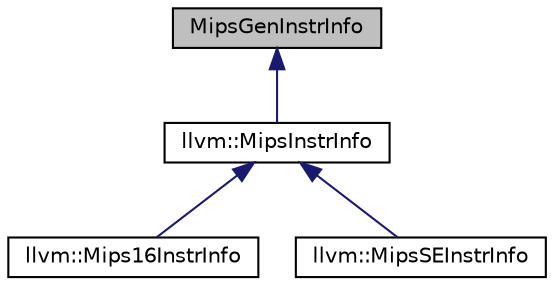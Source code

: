 digraph "MipsGenInstrInfo"
{
 // LATEX_PDF_SIZE
  bgcolor="transparent";
  edge [fontname="Helvetica",fontsize="10",labelfontname="Helvetica",labelfontsize="10"];
  node [fontname="Helvetica",fontsize="10",shape="box"];
  Node1 [label="MipsGenInstrInfo",height=0.2,width=0.4,color="black", fillcolor="grey75", style="filled", fontcolor="black",tooltip=" "];
  Node1 -> Node2 [dir="back",color="midnightblue",fontsize="10",style="solid",fontname="Helvetica"];
  Node2 [label="llvm::MipsInstrInfo",height=0.2,width=0.4,color="black",URL="$classllvm_1_1MipsInstrInfo.html",tooltip=" "];
  Node2 -> Node3 [dir="back",color="midnightblue",fontsize="10",style="solid",fontname="Helvetica"];
  Node3 [label="llvm::Mips16InstrInfo",height=0.2,width=0.4,color="black",URL="$classllvm_1_1Mips16InstrInfo.html",tooltip=" "];
  Node2 -> Node4 [dir="back",color="midnightblue",fontsize="10",style="solid",fontname="Helvetica"];
  Node4 [label="llvm::MipsSEInstrInfo",height=0.2,width=0.4,color="black",URL="$classllvm_1_1MipsSEInstrInfo.html",tooltip=" "];
}
